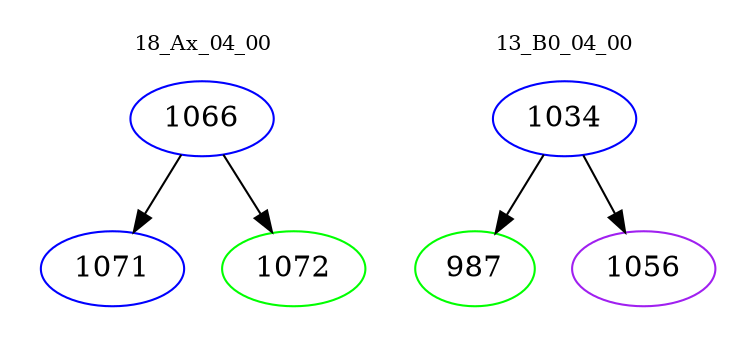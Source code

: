 digraph{
subgraph cluster_0 {
color = white
label = "18_Ax_04_00";
fontsize=10;
T0_1066 [label="1066", color="blue"]
T0_1066 -> T0_1071 [color="black"]
T0_1071 [label="1071", color="blue"]
T0_1066 -> T0_1072 [color="black"]
T0_1072 [label="1072", color="green"]
}
subgraph cluster_1 {
color = white
label = "13_B0_04_00";
fontsize=10;
T1_1034 [label="1034", color="blue"]
T1_1034 -> T1_987 [color="black"]
T1_987 [label="987", color="green"]
T1_1034 -> T1_1056 [color="black"]
T1_1056 [label="1056", color="purple"]
}
}
